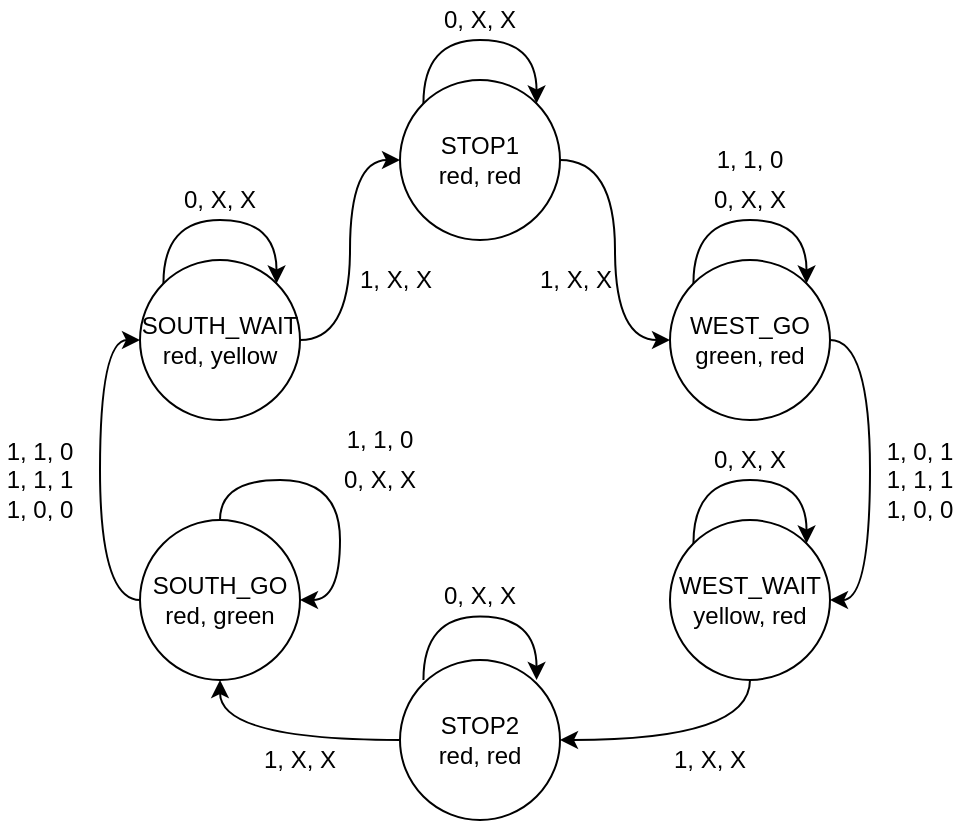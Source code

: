<mxfile version="14.5.3" type="device"><diagram id="UhemaBRvHLfNSSg9XBK-" name="Page-1"><mxGraphModel dx="1422" dy="762" grid="1" gridSize="10" guides="1" tooltips="1" connect="1" arrows="1" fold="1" page="1" pageScale="1" pageWidth="583" pageHeight="827" math="0" shadow="0"><root><mxCell id="0"/><mxCell id="1" parent="0"/><mxCell id="0oUA-rk5GWOw3lKGC5H4-32" style="edgeStyle=orthogonalEdgeStyle;curved=1;rounded=0;orthogonalLoop=1;jettySize=auto;html=1;exitX=1;exitY=0.5;exitDx=0;exitDy=0;entryX=0;entryY=0.5;entryDx=0;entryDy=0;" parent="1" source="0oUA-rk5GWOw3lKGC5H4-2" target="0oUA-rk5GWOw3lKGC5H4-3" edge="1"><mxGeometry relative="1" as="geometry"/></mxCell><mxCell id="0oUA-rk5GWOw3lKGC5H4-2" value="STOP1&lt;br&gt;red, red" style="ellipse;whiteSpace=wrap;html=1;aspect=fixed;" parent="1" vertex="1"><mxGeometry x="252" y="210" width="80" height="80" as="geometry"/></mxCell><mxCell id="0oUA-rk5GWOw3lKGC5H4-29" style="edgeStyle=orthogonalEdgeStyle;curved=1;rounded=0;orthogonalLoop=1;jettySize=auto;html=1;exitX=1;exitY=0.5;exitDx=0;exitDy=0;entryX=1;entryY=0.5;entryDx=0;entryDy=0;" parent="1" source="0oUA-rk5GWOw3lKGC5H4-3" target="0oUA-rk5GWOw3lKGC5H4-4" edge="1"><mxGeometry relative="1" as="geometry"/></mxCell><mxCell id="0oUA-rk5GWOw3lKGC5H4-3" value="WEST_GO&lt;br&gt;green, red" style="ellipse;whiteSpace=wrap;html=1;aspect=fixed;" parent="1" vertex="1"><mxGeometry x="387" y="300" width="80" height="80" as="geometry"/></mxCell><mxCell id="0oUA-rk5GWOw3lKGC5H4-26" style="edgeStyle=orthogonalEdgeStyle;curved=1;rounded=0;orthogonalLoop=1;jettySize=auto;html=1;exitX=0.5;exitY=1;exitDx=0;exitDy=0;entryX=1;entryY=0.5;entryDx=0;entryDy=0;" parent="1" source="0oUA-rk5GWOw3lKGC5H4-4" target="0oUA-rk5GWOw3lKGC5H4-5" edge="1"><mxGeometry relative="1" as="geometry"/></mxCell><mxCell id="0oUA-rk5GWOw3lKGC5H4-4" value="WEST_WAIT&lt;br&gt;yellow, red" style="ellipse;whiteSpace=wrap;html=1;aspect=fixed;" parent="1" vertex="1"><mxGeometry x="387" y="430" width="80" height="80" as="geometry"/></mxCell><mxCell id="0oUA-rk5GWOw3lKGC5H4-27" style="edgeStyle=orthogonalEdgeStyle;curved=1;rounded=0;orthogonalLoop=1;jettySize=auto;html=1;exitX=0;exitY=0.5;exitDx=0;exitDy=0;entryX=0.5;entryY=1;entryDx=0;entryDy=0;" parent="1" source="0oUA-rk5GWOw3lKGC5H4-5" target="0oUA-rk5GWOw3lKGC5H4-7" edge="1"><mxGeometry relative="1" as="geometry"/></mxCell><mxCell id="0oUA-rk5GWOw3lKGC5H4-5" value="STOP2&lt;br&gt;red, red" style="ellipse;whiteSpace=wrap;html=1;aspect=fixed;" parent="1" vertex="1"><mxGeometry x="252" y="500" width="80" height="80" as="geometry"/></mxCell><mxCell id="0oUA-rk5GWOw3lKGC5H4-31" style="edgeStyle=orthogonalEdgeStyle;curved=1;rounded=0;orthogonalLoop=1;jettySize=auto;html=1;exitX=1;exitY=0.5;exitDx=0;exitDy=0;entryX=0;entryY=0.5;entryDx=0;entryDy=0;" parent="1" source="0oUA-rk5GWOw3lKGC5H4-6" target="0oUA-rk5GWOw3lKGC5H4-2" edge="1"><mxGeometry relative="1" as="geometry"/></mxCell><mxCell id="0oUA-rk5GWOw3lKGC5H4-6" value="SOUTH_WAIT&lt;br&gt;red, yellow" style="ellipse;whiteSpace=wrap;html=1;aspect=fixed;" parent="1" vertex="1"><mxGeometry x="122" y="300" width="80" height="80" as="geometry"/></mxCell><mxCell id="0oUA-rk5GWOw3lKGC5H4-28" style="edgeStyle=orthogonalEdgeStyle;curved=1;rounded=0;orthogonalLoop=1;jettySize=auto;html=1;exitX=0;exitY=0.5;exitDx=0;exitDy=0;entryX=0;entryY=0.5;entryDx=0;entryDy=0;" parent="1" source="0oUA-rk5GWOw3lKGC5H4-7" target="0oUA-rk5GWOw3lKGC5H4-6" edge="1"><mxGeometry relative="1" as="geometry"/></mxCell><mxCell id="0oUA-rk5GWOw3lKGC5H4-7" value="SOUTH_GO&lt;br&gt;red, green" style="ellipse;whiteSpace=wrap;html=1;aspect=fixed;" parent="1" vertex="1"><mxGeometry x="122" y="430" width="80" height="80" as="geometry"/></mxCell><mxCell id="0oUA-rk5GWOw3lKGC5H4-9" value="0, X, X" style="text;html=1;strokeColor=none;fillColor=none;align=center;verticalAlign=middle;whiteSpace=wrap;rounded=0;" parent="1" vertex="1"><mxGeometry x="272" y="170" width="40" height="20" as="geometry"/></mxCell><mxCell id="0oUA-rk5GWOw3lKGC5H4-16" value="0, X, X" style="text;html=1;strokeColor=none;fillColor=none;align=center;verticalAlign=middle;whiteSpace=wrap;rounded=0;" parent="1" vertex="1"><mxGeometry x="407" y="260" width="40" height="20" as="geometry"/></mxCell><mxCell id="0oUA-rk5GWOw3lKGC5H4-18" value="0, X, X" style="text;html=1;strokeColor=none;fillColor=none;align=center;verticalAlign=middle;whiteSpace=wrap;rounded=0;" parent="1" vertex="1"><mxGeometry x="407" y="390" width="40" height="20" as="geometry"/></mxCell><mxCell id="0oUA-rk5GWOw3lKGC5H4-20" value="0, X, X" style="text;html=1;strokeColor=none;fillColor=none;align=center;verticalAlign=middle;whiteSpace=wrap;rounded=0;" parent="1" vertex="1"><mxGeometry x="272" y="458.28" width="40" height="20" as="geometry"/></mxCell><mxCell id="0oUA-rk5GWOw3lKGC5H4-22" value="0, X, X" style="text;html=1;strokeColor=none;fillColor=none;align=center;verticalAlign=middle;whiteSpace=wrap;rounded=0;" parent="1" vertex="1"><mxGeometry x="222" y="400" width="40" height="20" as="geometry"/></mxCell><mxCell id="0oUA-rk5GWOw3lKGC5H4-24" value="0, X, X" style="text;html=1;strokeColor=none;fillColor=none;align=center;verticalAlign=middle;whiteSpace=wrap;rounded=0;" parent="1" vertex="1"><mxGeometry x="142" y="260" width="40" height="20" as="geometry"/></mxCell><mxCell id="0oUA-rk5GWOw3lKGC5H4-33" value="1, X, X" style="text;html=1;strokeColor=none;fillColor=none;align=center;verticalAlign=middle;whiteSpace=wrap;rounded=0;" parent="1" vertex="1"><mxGeometry x="320" y="300" width="40" height="20" as="geometry"/></mxCell><mxCell id="0oUA-rk5GWOw3lKGC5H4-34" value="1, 1, 0" style="text;html=1;strokeColor=none;fillColor=none;align=center;verticalAlign=middle;whiteSpace=wrap;rounded=0;" parent="1" vertex="1"><mxGeometry x="407" y="240" width="40" height="20" as="geometry"/></mxCell><mxCell id="0oUA-rk5GWOw3lKGC5H4-36" value="1, 1, 0" style="text;html=1;strokeColor=none;fillColor=none;align=center;verticalAlign=middle;whiteSpace=wrap;rounded=0;" parent="1" vertex="1"><mxGeometry x="222" y="380" width="40" height="20" as="geometry"/></mxCell><mxCell id="0oUA-rk5GWOw3lKGC5H4-37" style="edgeStyle=orthogonalEdgeStyle;curved=1;rounded=0;orthogonalLoop=1;jettySize=auto;html=1;exitX=0.5;exitY=0;exitDx=0;exitDy=0;entryX=1;entryY=0.5;entryDx=0;entryDy=0;" parent="1" source="0oUA-rk5GWOw3lKGC5H4-7" target="0oUA-rk5GWOw3lKGC5H4-7" edge="1"><mxGeometry relative="1" as="geometry"/></mxCell><mxCell id="0oUA-rk5GWOw3lKGC5H4-40" style="edgeStyle=orthogonalEdgeStyle;curved=1;rounded=0;orthogonalLoop=1;jettySize=auto;html=1;exitX=0;exitY=0;exitDx=0;exitDy=0;entryX=1;entryY=0;entryDx=0;entryDy=0;" parent="1" source="0oUA-rk5GWOw3lKGC5H4-3" target="0oUA-rk5GWOw3lKGC5H4-3" edge="1"><mxGeometry relative="1" as="geometry"><Array as="points"><mxPoint x="399" y="280"/><mxPoint x="455" y="280"/></Array></mxGeometry></mxCell><mxCell id="0oUA-rk5GWOw3lKGC5H4-42" style="edgeStyle=orthogonalEdgeStyle;curved=1;rounded=0;orthogonalLoop=1;jettySize=auto;html=1;exitX=0;exitY=0;exitDx=0;exitDy=0;entryX=1;entryY=0;entryDx=0;entryDy=0;" parent="1" edge="1"><mxGeometry relative="1" as="geometry"><mxPoint x="398.716" y="441.716" as="sourcePoint"/><mxPoint x="455.284" y="441.716" as="targetPoint"/><Array as="points"><mxPoint x="399" y="410"/><mxPoint x="455" y="410"/></Array></mxGeometry></mxCell><mxCell id="0oUA-rk5GWOw3lKGC5H4-43" style="edgeStyle=orthogonalEdgeStyle;curved=1;rounded=0;orthogonalLoop=1;jettySize=auto;html=1;exitX=0;exitY=0;exitDx=0;exitDy=0;entryX=1;entryY=0;entryDx=0;entryDy=0;" parent="1" edge="1"><mxGeometry relative="1" as="geometry"><mxPoint x="263.716" y="509.996" as="sourcePoint"/><mxPoint x="320.284" y="509.996" as="targetPoint"/><Array as="points"><mxPoint x="264" y="478.28"/><mxPoint x="320" y="478.28"/></Array></mxGeometry></mxCell><mxCell id="0oUA-rk5GWOw3lKGC5H4-44" style="edgeStyle=orthogonalEdgeStyle;curved=1;rounded=0;orthogonalLoop=1;jettySize=auto;html=1;exitX=0;exitY=0;exitDx=0;exitDy=0;entryX=1;entryY=0;entryDx=0;entryDy=0;" parent="1" edge="1"><mxGeometry relative="1" as="geometry"><mxPoint x="133.716" y="311.716" as="sourcePoint"/><mxPoint x="190.284" y="311.716" as="targetPoint"/><Array as="points"><mxPoint x="134" y="280"/><mxPoint x="190" y="280"/></Array></mxGeometry></mxCell><mxCell id="0oUA-rk5GWOw3lKGC5H4-45" style="edgeStyle=orthogonalEdgeStyle;curved=1;rounded=0;orthogonalLoop=1;jettySize=auto;html=1;exitX=0;exitY=0;exitDx=0;exitDy=0;entryX=1;entryY=0;entryDx=0;entryDy=0;" parent="1" edge="1"><mxGeometry relative="1" as="geometry"><mxPoint x="263.716" y="221.716" as="sourcePoint"/><mxPoint x="320.284" y="221.716" as="targetPoint"/><Array as="points"><mxPoint x="264" y="190"/><mxPoint x="320" y="190"/></Array></mxGeometry></mxCell><mxCell id="0oUA-rk5GWOw3lKGC5H4-46" value="1, 0, 1&lt;br&gt;1, 1, 1&lt;br&gt;1, 0, 0" style="text;html=1;strokeColor=none;fillColor=none;align=center;verticalAlign=middle;whiteSpace=wrap;rounded=0;" parent="1" vertex="1"><mxGeometry x="492" y="380" width="40" height="60" as="geometry"/></mxCell><mxCell id="0oUA-rk5GWOw3lKGC5H4-47" value="1, 1, 0&lt;br&gt;1, 1, 1&lt;br&gt;1, 0, 0" style="text;html=1;strokeColor=none;fillColor=none;align=center;verticalAlign=middle;whiteSpace=wrap;rounded=0;" parent="1" vertex="1"><mxGeometry x="52" y="380" width="40" height="60" as="geometry"/></mxCell><mxCell id="1xhP66wTmHyvXBSKxOQQ-2" value="1, X, X" style="text;html=1;strokeColor=none;fillColor=none;align=center;verticalAlign=middle;whiteSpace=wrap;rounded=0;" vertex="1" parent="1"><mxGeometry x="387" y="540" width="40" height="20" as="geometry"/></mxCell><mxCell id="1xhP66wTmHyvXBSKxOQQ-3" value="1, X, X" style="text;html=1;strokeColor=none;fillColor=none;align=center;verticalAlign=middle;whiteSpace=wrap;rounded=0;" vertex="1" parent="1"><mxGeometry x="182" y="540" width="40" height="20" as="geometry"/></mxCell><mxCell id="1xhP66wTmHyvXBSKxOQQ-4" value="1, X, X" style="text;html=1;strokeColor=none;fillColor=none;align=center;verticalAlign=middle;whiteSpace=wrap;rounded=0;" vertex="1" parent="1"><mxGeometry x="230" y="300" width="40" height="20" as="geometry"/></mxCell></root></mxGraphModel></diagram></mxfile>